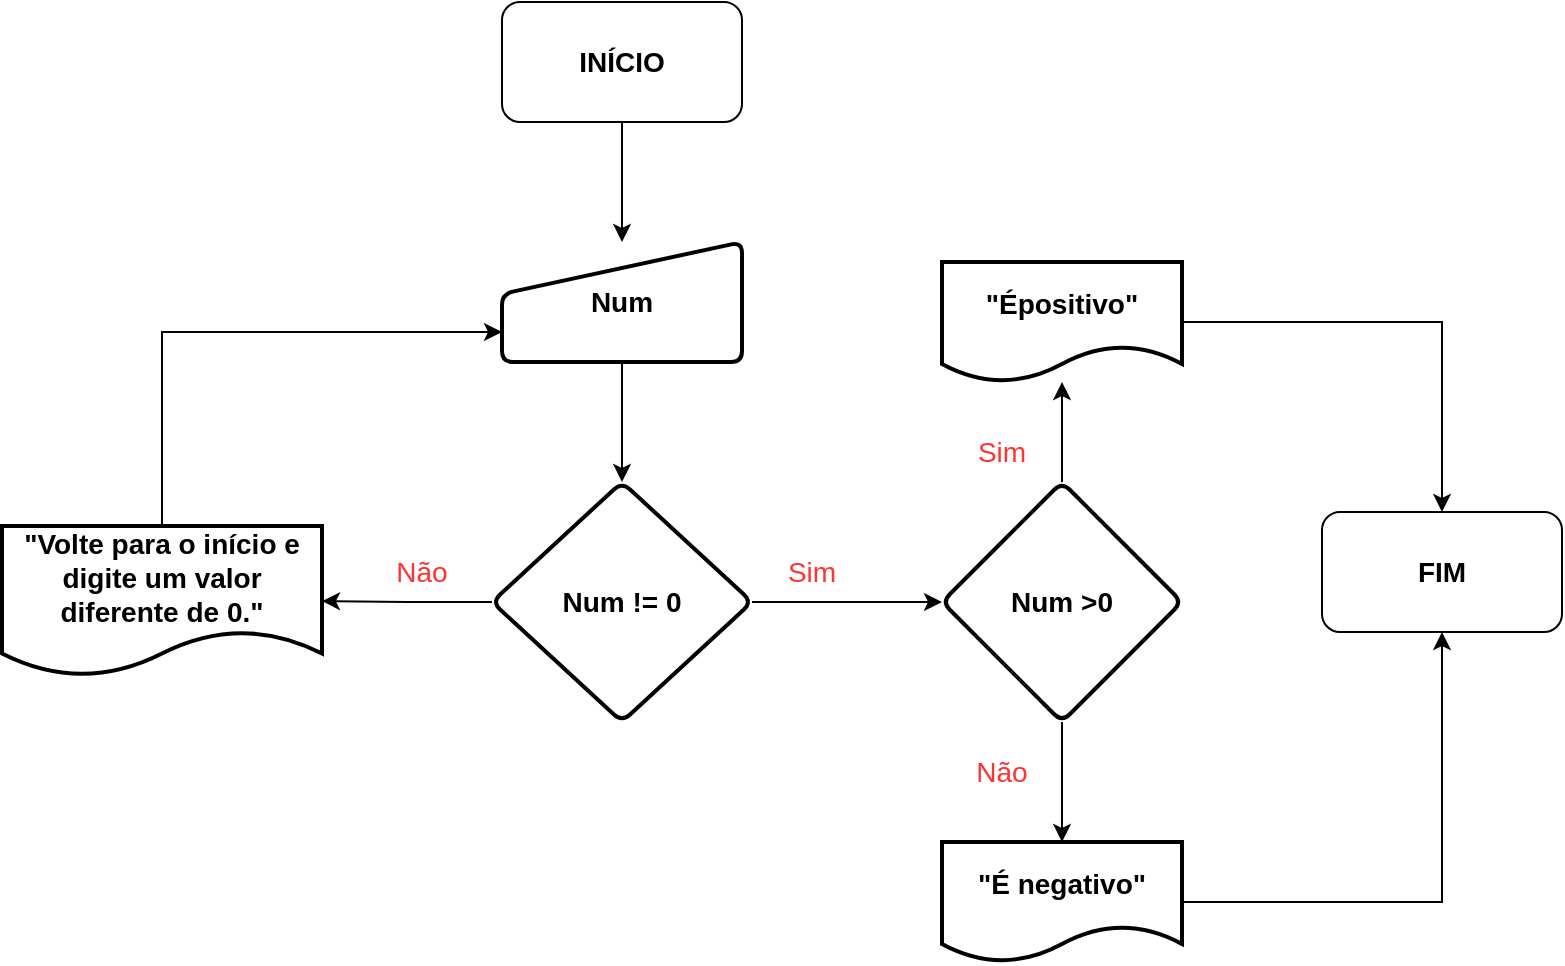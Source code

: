 <mxfile version="25.0.2">
  <diagram name="Página-1" id="cIEnaPxkP-SCqaJLy73x">
    <mxGraphModel dx="1036" dy="614" grid="1" gridSize="10" guides="1" tooltips="1" connect="1" arrows="1" fold="1" page="1" pageScale="1" pageWidth="827" pageHeight="1169" math="0" shadow="0">
      <root>
        <mxCell id="0" />
        <mxCell id="1" parent="0" />
        <mxCell id="xgc_E44KplzDK2Rok3Dm-6" style="edgeStyle=orthogonalEdgeStyle;rounded=0;orthogonalLoop=1;jettySize=auto;html=1;entryX=0.5;entryY=0;entryDx=0;entryDy=0;" edge="1" parent="1" source="xgc_E44KplzDK2Rok3Dm-1" target="xgc_E44KplzDK2Rok3Dm-2">
          <mxGeometry relative="1" as="geometry" />
        </mxCell>
        <mxCell id="xgc_E44KplzDK2Rok3Dm-1" value="&lt;b&gt;&lt;font style=&quot;font-size: 14px;&quot;&gt;INÍCIO&lt;/font&gt;&lt;/b&gt;" style="rounded=1;whiteSpace=wrap;html=1;" vertex="1" parent="1">
          <mxGeometry x="270" y="30" width="120" height="60" as="geometry" />
        </mxCell>
        <mxCell id="xgc_E44KplzDK2Rok3Dm-8" value="" style="edgeStyle=orthogonalEdgeStyle;rounded=0;orthogonalLoop=1;jettySize=auto;html=1;" edge="1" parent="1" source="xgc_E44KplzDK2Rok3Dm-2" target="xgc_E44KplzDK2Rok3Dm-7">
          <mxGeometry relative="1" as="geometry" />
        </mxCell>
        <mxCell id="xgc_E44KplzDK2Rok3Dm-2" value="&lt;b&gt;&lt;font style=&quot;font-size: 14px;&quot;&gt;Num&lt;/font&gt;&lt;/b&gt;" style="html=1;strokeWidth=2;shape=manualInput;whiteSpace=wrap;rounded=1;size=26;arcSize=11;" vertex="1" parent="1">
          <mxGeometry x="270" y="150" width="120" height="60" as="geometry" />
        </mxCell>
        <mxCell id="xgc_E44KplzDK2Rok3Dm-5" style="edgeStyle=orthogonalEdgeStyle;rounded=0;orthogonalLoop=1;jettySize=auto;html=1;exitX=0.5;exitY=1;exitDx=0;exitDy=0;" edge="1" parent="1" source="xgc_E44KplzDK2Rok3Dm-1" target="xgc_E44KplzDK2Rok3Dm-1">
          <mxGeometry relative="1" as="geometry" />
        </mxCell>
        <mxCell id="xgc_E44KplzDK2Rok3Dm-10" value="" style="edgeStyle=orthogonalEdgeStyle;rounded=0;orthogonalLoop=1;jettySize=auto;html=1;" edge="1" parent="1" source="xgc_E44KplzDK2Rok3Dm-7" target="xgc_E44KplzDK2Rok3Dm-9">
          <mxGeometry relative="1" as="geometry" />
        </mxCell>
        <mxCell id="xgc_E44KplzDK2Rok3Dm-12" value="" style="edgeStyle=orthogonalEdgeStyle;rounded=0;orthogonalLoop=1;jettySize=auto;html=1;" edge="1" parent="1" source="xgc_E44KplzDK2Rok3Dm-7" target="xgc_E44KplzDK2Rok3Dm-11">
          <mxGeometry relative="1" as="geometry" />
        </mxCell>
        <mxCell id="xgc_E44KplzDK2Rok3Dm-7" value="Num != 0" style="rhombus;whiteSpace=wrap;html=1;strokeWidth=2;rounded=1;arcSize=11;fontStyle=1;fontSize=14;" vertex="1" parent="1">
          <mxGeometry x="265" y="270" width="130" height="120" as="geometry" />
        </mxCell>
        <mxCell id="xgc_E44KplzDK2Rok3Dm-16" value="" style="edgeStyle=orthogonalEdgeStyle;rounded=0;orthogonalLoop=1;jettySize=auto;html=1;" edge="1" parent="1" source="xgc_E44KplzDK2Rok3Dm-9" target="xgc_E44KplzDK2Rok3Dm-15">
          <mxGeometry relative="1" as="geometry" />
        </mxCell>
        <mxCell id="xgc_E44KplzDK2Rok3Dm-18" value="" style="edgeStyle=orthogonalEdgeStyle;rounded=0;orthogonalLoop=1;jettySize=auto;html=1;" edge="1" parent="1" source="xgc_E44KplzDK2Rok3Dm-9" target="xgc_E44KplzDK2Rok3Dm-17">
          <mxGeometry relative="1" as="geometry" />
        </mxCell>
        <mxCell id="xgc_E44KplzDK2Rok3Dm-9" value="Num &amp;gt;0" style="rhombus;whiteSpace=wrap;html=1;strokeWidth=2;rounded=1;arcSize=11;fontStyle=1;fontSize=14;" vertex="1" parent="1">
          <mxGeometry x="490" y="270" width="120" height="120" as="geometry" />
        </mxCell>
        <mxCell id="xgc_E44KplzDK2Rok3Dm-26" style="edgeStyle=orthogonalEdgeStyle;rounded=0;orthogonalLoop=1;jettySize=auto;html=1;entryX=0;entryY=0.75;entryDx=0;entryDy=0;" edge="1" parent="1" source="xgc_E44KplzDK2Rok3Dm-11" target="xgc_E44KplzDK2Rok3Dm-2">
          <mxGeometry relative="1" as="geometry">
            <Array as="points">
              <mxPoint x="100" y="195" />
            </Array>
          </mxGeometry>
        </mxCell>
        <mxCell id="xgc_E44KplzDK2Rok3Dm-11" value="&quot;Volte para o início e digite um valor diferente de 0.&quot;" style="shape=document;whiteSpace=wrap;html=1;boundedLbl=1;strokeWidth=2;rounded=1;arcSize=11;fontStyle=1;fontSize=14;" vertex="1" parent="1">
          <mxGeometry x="20" y="292" width="160" height="75" as="geometry" />
        </mxCell>
        <mxCell id="xgc_E44KplzDK2Rok3Dm-13" value="Não" style="text;html=1;align=center;verticalAlign=middle;whiteSpace=wrap;rounded=0;fontSize=14;fontColor=#FF3333;" vertex="1" parent="1">
          <mxGeometry x="200" y="300" width="60" height="30" as="geometry" />
        </mxCell>
        <mxCell id="xgc_E44KplzDK2Rok3Dm-14" value="Sim" style="text;html=1;align=center;verticalAlign=middle;whiteSpace=wrap;rounded=0;fontSize=14;fontColor=#FF3333;" vertex="1" parent="1">
          <mxGeometry x="395" y="300" width="60" height="30" as="geometry" />
        </mxCell>
        <mxCell id="xgc_E44KplzDK2Rok3Dm-21" style="edgeStyle=orthogonalEdgeStyle;rounded=0;orthogonalLoop=1;jettySize=auto;html=1;" edge="1" parent="1" source="xgc_E44KplzDK2Rok3Dm-15" target="xgc_E44KplzDK2Rok3Dm-20">
          <mxGeometry relative="1" as="geometry">
            <mxPoint x="740" y="280" as="targetPoint" />
          </mxGeometry>
        </mxCell>
        <mxCell id="xgc_E44KplzDK2Rok3Dm-15" value="&quot;Épositivo&quot;" style="shape=document;whiteSpace=wrap;html=1;boundedLbl=1;strokeWidth=2;rounded=1;arcSize=11;fontStyle=1;fontSize=14;" vertex="1" parent="1">
          <mxGeometry x="490" y="160" width="120" height="60" as="geometry" />
        </mxCell>
        <mxCell id="xgc_E44KplzDK2Rok3Dm-22" style="edgeStyle=orthogonalEdgeStyle;rounded=0;orthogonalLoop=1;jettySize=auto;html=1;entryX=0.5;entryY=1;entryDx=0;entryDy=0;" edge="1" parent="1" source="xgc_E44KplzDK2Rok3Dm-17" target="xgc_E44KplzDK2Rok3Dm-20">
          <mxGeometry relative="1" as="geometry" />
        </mxCell>
        <mxCell id="xgc_E44KplzDK2Rok3Dm-17" value="&quot;É negativo&quot;" style="shape=document;whiteSpace=wrap;html=1;boundedLbl=1;strokeWidth=2;rounded=1;arcSize=11;fontStyle=1;fontSize=14;" vertex="1" parent="1">
          <mxGeometry x="490" y="450" width="120" height="60" as="geometry" />
        </mxCell>
        <mxCell id="xgc_E44KplzDK2Rok3Dm-20" value="FIM" style="rounded=1;whiteSpace=wrap;html=1;fontStyle=1;fontSize=14;" vertex="1" parent="1">
          <mxGeometry x="680" y="285" width="120" height="60" as="geometry" />
        </mxCell>
        <mxCell id="xgc_E44KplzDK2Rok3Dm-23" value="Sim" style="text;html=1;align=center;verticalAlign=middle;whiteSpace=wrap;rounded=0;fontSize=14;fontColor=#FF3333;" vertex="1" parent="1">
          <mxGeometry x="490" y="240" width="60" height="30" as="geometry" />
        </mxCell>
        <mxCell id="xgc_E44KplzDK2Rok3Dm-24" value="Não" style="text;html=1;align=center;verticalAlign=middle;whiteSpace=wrap;rounded=0;fontSize=14;fontColor=#FF3333;" vertex="1" parent="1">
          <mxGeometry x="490" y="400" width="60" height="30" as="geometry" />
        </mxCell>
      </root>
    </mxGraphModel>
  </diagram>
</mxfile>
